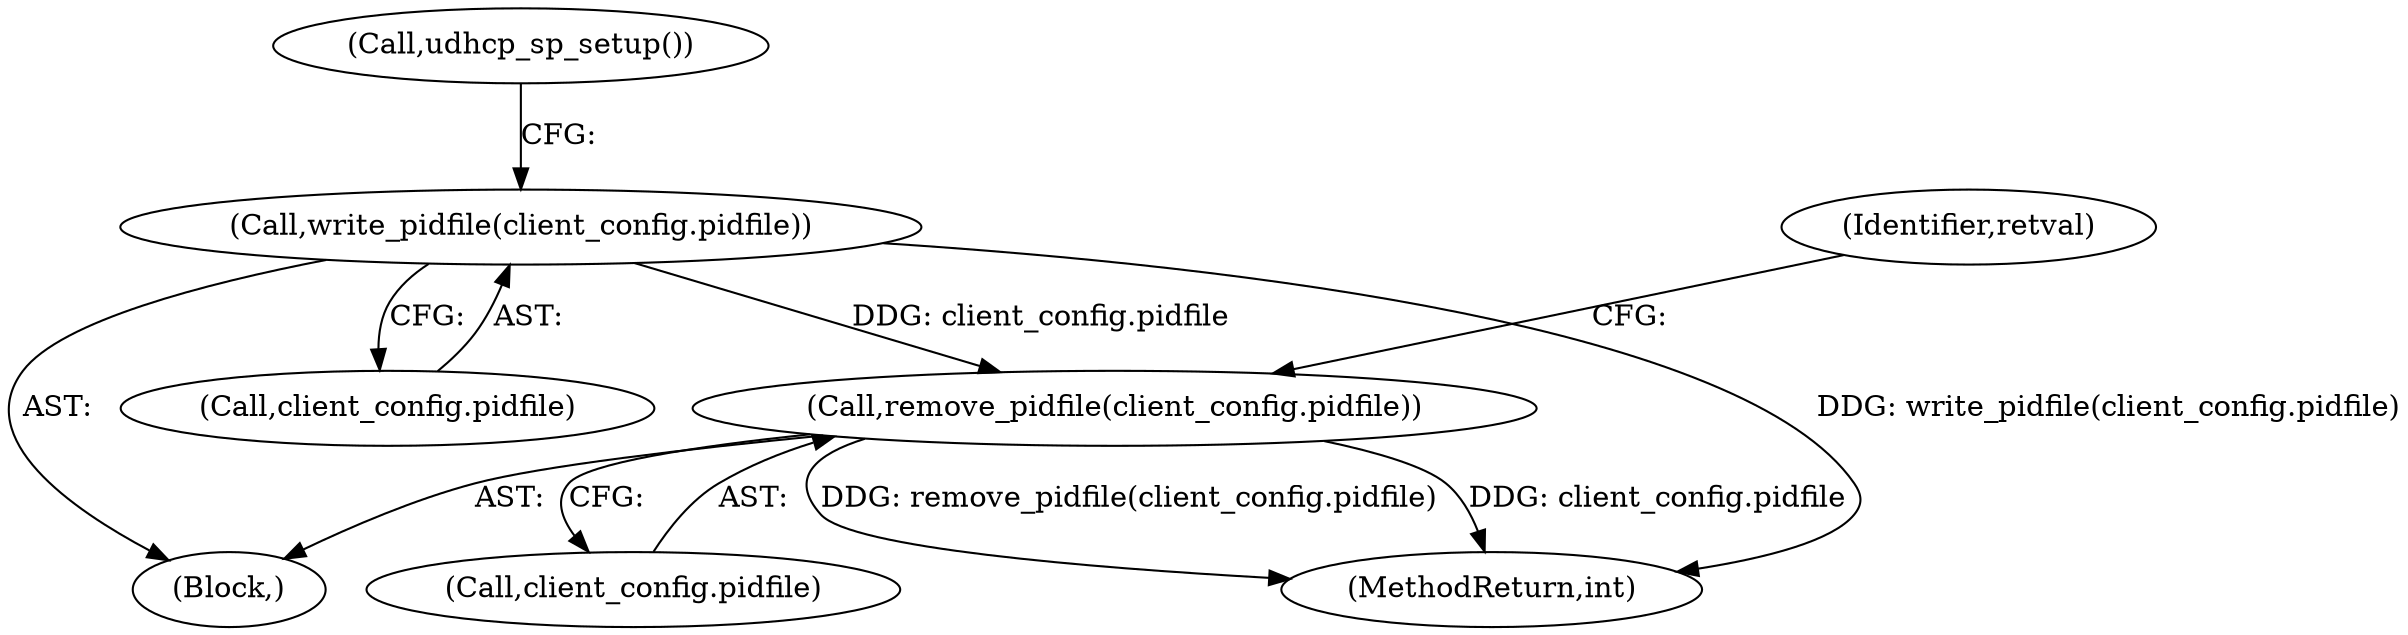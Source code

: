 digraph "0_busybox_6d3b4bb24da9a07c263f3c1acf8df85382ff562c@API" {
"1000561" [label="(Call,write_pidfile(client_config.pidfile))"];
"1001325" [label="(Call,remove_pidfile(client_config.pidfile))"];
"1000211" [label="(Block,)"];
"1001330" [label="(Identifier,retval)"];
"1000565" [label="(Call,udhcp_sp_setup())"];
"1000562" [label="(Call,client_config.pidfile)"];
"1001326" [label="(Call,client_config.pidfile)"];
"1001331" [label="(MethodReturn,int)"];
"1001325" [label="(Call,remove_pidfile(client_config.pidfile))"];
"1000561" [label="(Call,write_pidfile(client_config.pidfile))"];
"1000561" -> "1000211"  [label="AST: "];
"1000561" -> "1000562"  [label="CFG: "];
"1000562" -> "1000561"  [label="AST: "];
"1000565" -> "1000561"  [label="CFG: "];
"1000561" -> "1001331"  [label="DDG: write_pidfile(client_config.pidfile)"];
"1000561" -> "1001325"  [label="DDG: client_config.pidfile"];
"1001325" -> "1000211"  [label="AST: "];
"1001325" -> "1001326"  [label="CFG: "];
"1001326" -> "1001325"  [label="AST: "];
"1001330" -> "1001325"  [label="CFG: "];
"1001325" -> "1001331"  [label="DDG: client_config.pidfile"];
"1001325" -> "1001331"  [label="DDG: remove_pidfile(client_config.pidfile)"];
}
